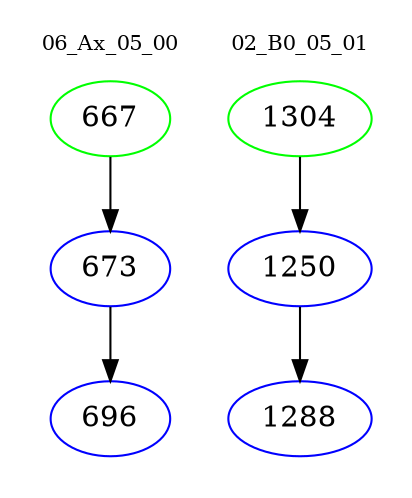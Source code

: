 digraph{
subgraph cluster_0 {
color = white
label = "06_Ax_05_00";
fontsize=10;
T0_667 [label="667", color="green"]
T0_667 -> T0_673 [color="black"]
T0_673 [label="673", color="blue"]
T0_673 -> T0_696 [color="black"]
T0_696 [label="696", color="blue"]
}
subgraph cluster_1 {
color = white
label = "02_B0_05_01";
fontsize=10;
T1_1304 [label="1304", color="green"]
T1_1304 -> T1_1250 [color="black"]
T1_1250 [label="1250", color="blue"]
T1_1250 -> T1_1288 [color="black"]
T1_1288 [label="1288", color="blue"]
}
}

